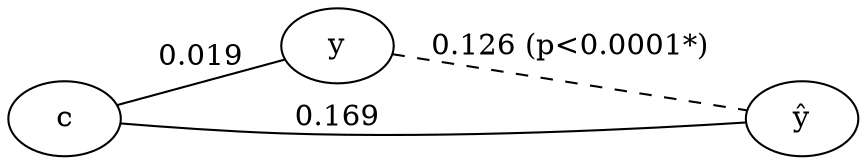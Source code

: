 graph {
	rankdir=LR
	c [label=c]
	y [label=y]
	yhat [label=<y&#770;>]
	c -- yhat [label=0.169]
	c -- y [label=0.019]
	y -- yhat [label="0.126 (p<0.0001*)" style=dashed]
}
